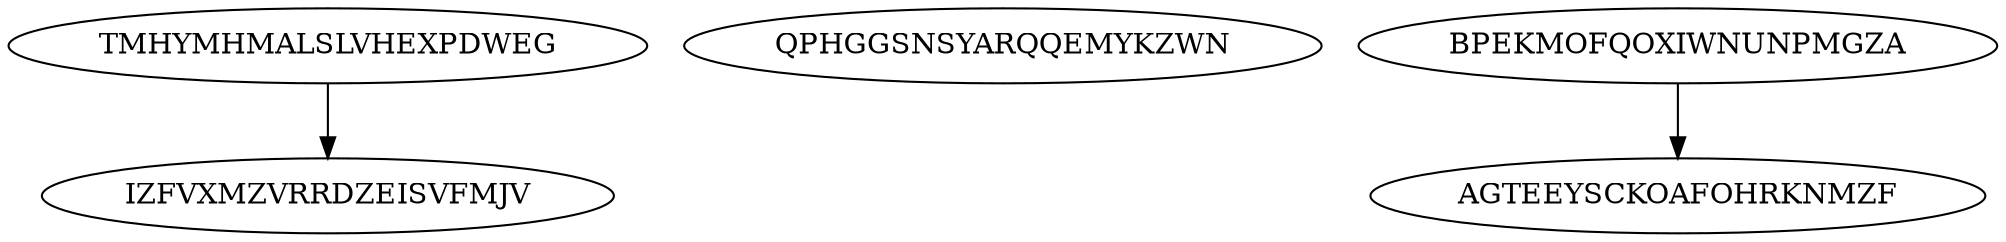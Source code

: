 digraph "N5M2" {
	TMHYMHMALSLVHEXPDWEG			[Weight=17, Start=0, Processor=1];
	QPHGGSNSYARQQEMYKZWN			[Weight=19, Start=0, Processor=2];
	BPEKMOFQOXIWNUNPMGZA			[Weight=10, Start=0, Processor=3];
	IZFVXMZVRRDZEISVFMJV			[Weight=14, Start=17, Processor=1];
	AGTEEYSCKOAFOHRKNMZF			[Weight=13, Start=10, Processor=3];
	TMHYMHMALSLVHEXPDWEG -> IZFVXMZVRRDZEISVFMJV		[Weight=13];
	BPEKMOFQOXIWNUNPMGZA -> AGTEEYSCKOAFOHRKNMZF		[Weight=15];
}
